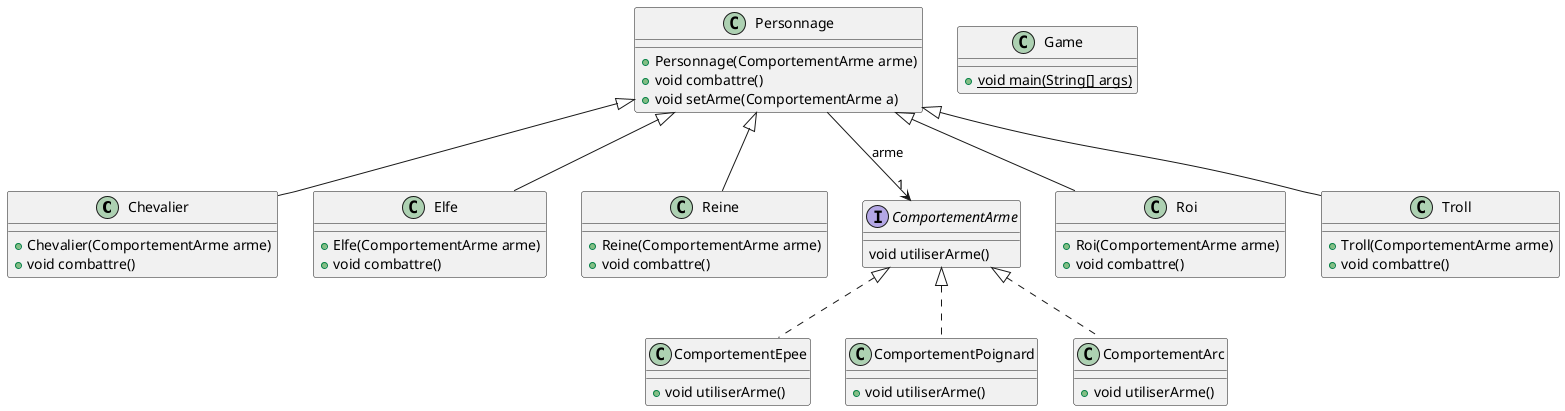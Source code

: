 @startuml
class Chevalier [[java:appli.Chevalier]] {
	+Chevalier(ComportementArme arme)
	+void combattre()
}
class Personnage [[java:appli.Personnage]] {
}
Personnage <|-- Chevalier
class Game [[java:appli.Game]] {
	+{static}void main(String[] args)
}
class Elfe [[java:appli.Elfe]] {
	+Elfe(ComportementArme arme)
	+void combattre()
}
class Personnage [[java:appli.Personnage]] {
}
Personnage <|-- Elfe
class Reine [[java:appli.Reine]] {
	+Reine(ComportementArme arme)
	+void combattre()
}
class Personnage [[java:appli.Personnage]] {
}
Personnage <|-- Reine
abstract class Personnage [[java:appli.Personnage]] {
	+Personnage(ComportementArme arme)
	+void combattre()
	+void setArme(ComportementArme a)
}
class ComportementArme [[java:comportement.combattre.ComportementArme]] {
}
Personnage --> "1" ComportementArme : arme
class Roi [[java:appli.Roi]] {
	+Roi(ComportementArme arme)
	+void combattre()
}
class Personnage [[java:appli.Personnage]] {
}
Personnage <|-- Roi
class Troll [[java:appli.Troll]] {
	+Troll(ComportementArme arme)
	+void combattre()
}
class Personnage [[java:appli.Personnage]] {
}
Personnage <|-- Troll
interface ComportementArme [[java:comportement.combattre.ComportementArme]] {
	void utiliserArme()
}
class ComportementEpee [[java:comportement.combattre.impl.ComportementEpee]] {
	+void utiliserArme()
}
interface ComportementArme [[java:comportement.combattre.ComportementArme]] {
}
ComportementArme <|.. ComportementEpee
class ComportementPoignard [[java:comportement.combattre.impl.ComportementPoignard]] {
	+void utiliserArme()
}
interface ComportementArme [[java:comportement.combattre.ComportementArme]] {
}
ComportementArme <|.. ComportementPoignard
class ComportementArc [[java:comportement.combattre.impl.ComportementArc]] {
	+void utiliserArme()
}
interface ComportementArme [[java:comportement.combattre.ComportementArme]] {
}
ComportementArme <|.. ComportementArc
@enduml